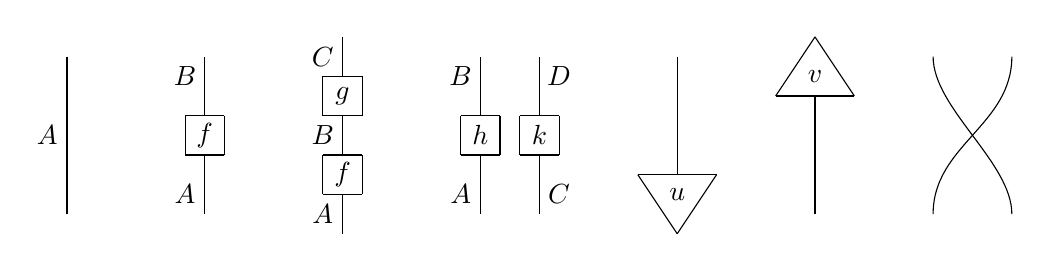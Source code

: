 \begin{tikzpicture}
	\begin{pgfonlayer}{nodelayer}
		\node [style=none] (0) at (0.75, 1) {};
		\node [style=none] (1) at (2.5, -1) {};
		\node [style=none] (2) at (-5.25, 1) {};
		\node [style=none] (3) at (-5.25, -1) {};
		\node [style=none] (4) at (-7, 1) {};
		\node [style=none] (5) at (-7, -1) {};
		\node [style=none] (6) at (-7.25, 0) {$A$};
		\node [style=none] (7) at (-5.5, -0.75) {$A$};
		\node [style=none] (8) at (-5.5, 0.75) {$B$};
		\node [style=none] (9) at (-3.5, -1.25) {};
		\node [style=none] (10) at (-3.75, -1) {$A$};
		\node [style=none] (11) at (-3.75, 0) {$B$};
		\node [style=none] (12) at (-3.5, 1.25) {};
		\node [style=none] (13) at (-3.75, 1) {$C$};
		\node [style=none] (14) at (-1.75, -1) {};
		\node [style=none] (15) at (-1.75, 1) {};
		\node [style=none] (16) at (-2, -0.75) {$A$};
		\node [style=none] (17) at (-2, 0.75) {$B$};
		\node [style=none] (18) at (-1, -1) {};
		\node [style=none] (19) at (-1, 1) {};
		\node [style=none] (20) at (-0.75, -0.75) {$C$};
		\node [style=none] (21) at (-0.75, 0.75) {$D$};
		\node [style=none] (22) at (-5.5, 0.25) {};
		\node [style=none] (23) at (-5, 0.25) {};
		\node [style=none] (24) at (-5, -0.25) {};
		\node [style=none] (25) at (-5.5, -0.25) {};
		\node [style=none] (26) at (-3.75, -0.25) {};
		\node [style=none] (27) at (-3.25, -0.25) {};
		\node [style=none] (28) at (-3.25, -0.75) {};
		\node [style=none] (29) at (-3.75, -0.75) {};
		\node [style=none] (30) at (-3.75, 0.75) {};
		\node [style=none] (31) at (-3.25, 0.75) {};
		\node [style=none] (32) at (-3.25, 0.25) {};
		\node [style=none] (33) at (-3.75, 0.25) {};
		\node [style=none] (34) at (-2, 0.25) {};
		\node [style=none] (35) at (-1.5, 0.25) {};
		\node [style=none] (36) at (-1.5, -0.25) {};
		\node [style=none] (37) at (-2, -0.25) {};
		\node [style=none] (38) at (-1.25, 0.25) {};
		\node [style=none] (39) at (-0.75, 0.25) {};
		\node [style=none] (40) at (-0.75, -0.25) {};
		\node [style=none] (41) at (-1.25, -0.25) {};
		\node [style=none] (42) at (-5.25, 0.25) {};
		\node [style=none] (43) at (-5.25, -0.25) {};
		\node [style=none] (44) at (-3.5, -0.25) {};
		\node [style=none] (45) at (-3.5, 0.25) {};
		\node [style=none] (46) at (-1.75, 0.25) {};
		\node [style=none] (47) at (-1.75, -0.25) {};
		\node [style=none] (48) at (-1, -0.25) {};
		\node [style=none] (49) at (-1, 0.25) {};
		\node [style=none] (50) at (-3.5, 0.75) {};
		\node [style=none] (51) at (-3.5, -0.75) {};
		\node [style=none] (52) at (-3.5, 0.5) {$g$};
		\node [style=none] (53) at (-3.5, -0.5) {$f$};
		\node [style=none] (54) at (-5.25, 0) {$f$};
		\node [style=none] (55) at (-1.75, 0) {$h$};
		\node [style=none] (56) at (-1, 0) {$k$};
		\node [style=none] (57) at (0.25, -0.5) {};
		\node [style=none] (58) at (1.25, -0.5) {};
		\node [style=none] (59) at (0.75, -1.25) {};
		\node [style=none] (60) at (0.75, -0.5) {};
		\node [style=none] (61) at (2.5, 1.25) {};
		\node [style=none] (62) at (2, 0.5) {};
		\node [style=none] (63) at (3, 0.5) {};
		\node [style=none] (64) at (2.5, 0.5) {};
		\node [style=none] (65) at (2.5, 0.75) {$v$};
		\node [style=none] (66) at (0.75, -0.75) {$u$};
		\node [style=none] (67) at (4, 1) {};
		\node [style=none] (68) at (5, -1) {};
		\node [style=none] (69) at (5, 1) {};
		\node [style=none] (70) at (4, -1) {};
	\end{pgfonlayer}
	\begin{pgfonlayer}{edgelayer}
		\draw (4.center) to (5.center);
		\draw (22.center) to (23.center);
		\draw (23.center) to (24.center);
		\draw (24.center) to (25.center);
		\draw (25.center) to (22.center);
		\draw (42.center) to (2.center);
		\draw (30.center) to (31.center);
		\draw (31.center) to (32.center);
		\draw (32.center) to (33.center);
		\draw (33.center) to (30.center);
		\draw (26.center) to (27.center);
		\draw (27.center) to (28.center);
		\draw (28.center) to (29.center);
		\draw (29.center) to (26.center);
		\draw (51.center) to (9.center);
		\draw (44.center) to (45.center);
		\draw (50.center) to (12.center);
		\draw (34.center) to (35.center);
		\draw (35.center) to (36.center);
		\draw (36.center) to (37.center);
		\draw (37.center) to (34.center);
		\draw (38.center) to (41.center);
		\draw (41.center) to (40.center);
		\draw (40.center) to (39.center);
		\draw (39.center) to (38.center);
		\draw (49.center) to (19.center);
		\draw (46.center) to (15.center);
		\draw (47.center) to (14.center);
		\draw (48.center) to (18.center);
		\draw (43.center) to (3.center);
		\draw (0.center) to (60.center);
		\draw (57.center) to (58.center);
		\draw (58.center) to (59.center);
		\draw (59.center) to (57.center);
		\draw (61.center) to (62.center);
		\draw (62.center) to (63.center);
		\draw (63.center) to (61.center);
		\draw (64.center) to (1.center);
		\draw [in=90, out=-90, looseness=0.75] (67.center) to (68.center);
		\draw [in=90, out=-90] (69.center) to (70.center);
	\end{pgfonlayer}
\end{tikzpicture}
